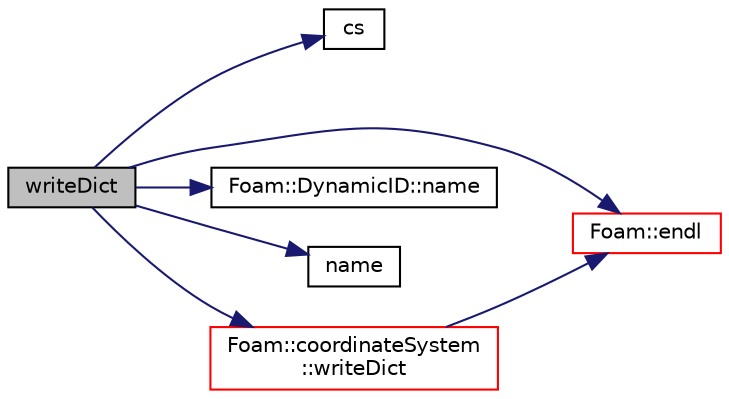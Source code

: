 digraph "writeDict"
{
  bgcolor="transparent";
  edge [fontname="Helvetica",fontsize="10",labelfontname="Helvetica",labelfontsize="10"];
  node [fontname="Helvetica",fontsize="10",shape=record];
  rankdir="LR";
  Node1 [label="writeDict",height=0.2,width=0.4,color="black", fillcolor="grey75", style="filled", fontcolor="black"];
  Node1 -> Node2 [color="midnightblue",fontsize="10",style="solid",fontname="Helvetica"];
  Node2 [label="cs",height=0.2,width=0.4,color="black",URL="$a00651.html#a2a8e86a39275f834636909b0792af184",tooltip="Return coordinate system. "];
  Node1 -> Node3 [color="midnightblue",fontsize="10",style="solid",fontname="Helvetica"];
  Node3 [label="Foam::endl",height=0.2,width=0.4,color="red",URL="$a10936.html#a2db8fe02a0d3909e9351bb4275b23ce4",tooltip="Add newline and flush stream. "];
  Node1 -> Node4 [color="midnightblue",fontsize="10",style="solid",fontname="Helvetica"];
  Node4 [label="Foam::DynamicID::name",height=0.2,width=0.4,color="black",URL="$a00610.html#aac7e1b81fa3216f6625930887c3155e5",tooltip="Return name. "];
  Node1 -> Node5 [color="midnightblue",fontsize="10",style="solid",fontname="Helvetica"];
  Node5 [label="name",height=0.2,width=0.4,color="black",URL="$a00651.html#a75b72488d2e82151b025744974919d5d",tooltip="Return name. "];
  Node1 -> Node6 [color="midnightblue",fontsize="10",style="solid",fontname="Helvetica"];
  Node6 [label="Foam::coordinateSystem\l::writeDict",height=0.2,width=0.4,color="red",URL="$a00409.html#ad4c69bb96d3dcadbe5230c03be4f48e4",tooltip="Write dictionary. "];
  Node6 -> Node3 [color="midnightblue",fontsize="10",style="solid",fontname="Helvetica"];
}
